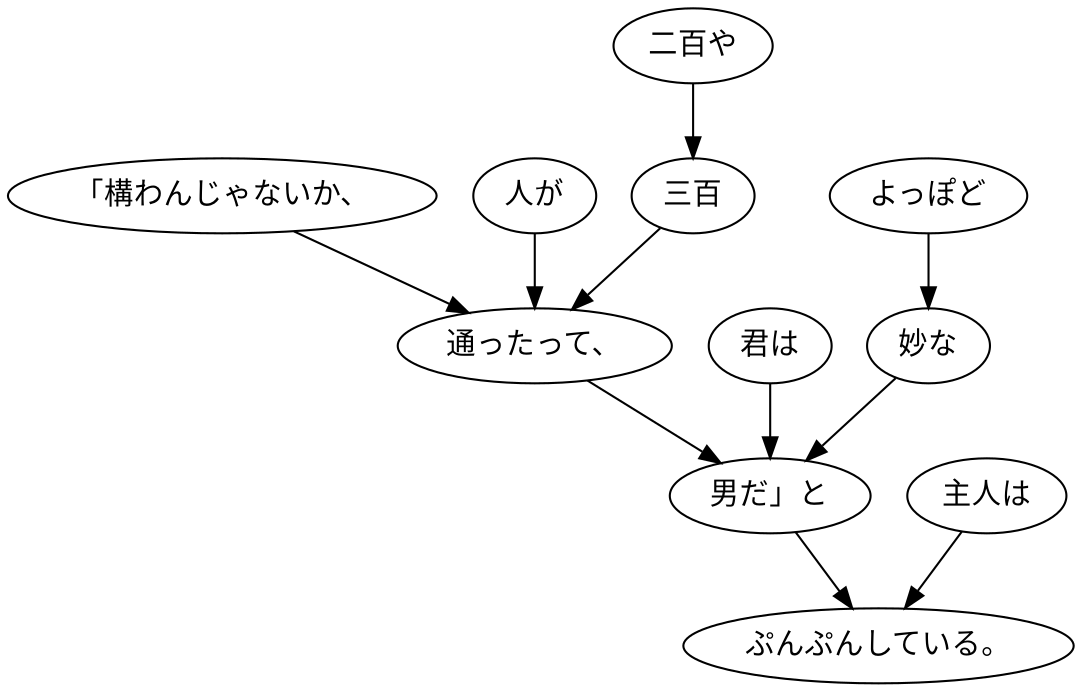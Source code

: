 digraph graph8047 {
	node0 [label="「構わんじゃないか、"];
	node1 [label="人が"];
	node2 [label="二百や"];
	node3 [label="三百"];
	node4 [label="通ったって、"];
	node5 [label="君は"];
	node6 [label="よっぽど"];
	node7 [label="妙な"];
	node8 [label="男だ」と"];
	node9 [label="主人は"];
	node10 [label="ぷんぷんしている。"];
	node0 -> node4;
	node1 -> node4;
	node2 -> node3;
	node3 -> node4;
	node4 -> node8;
	node5 -> node8;
	node6 -> node7;
	node7 -> node8;
	node8 -> node10;
	node9 -> node10;
}
